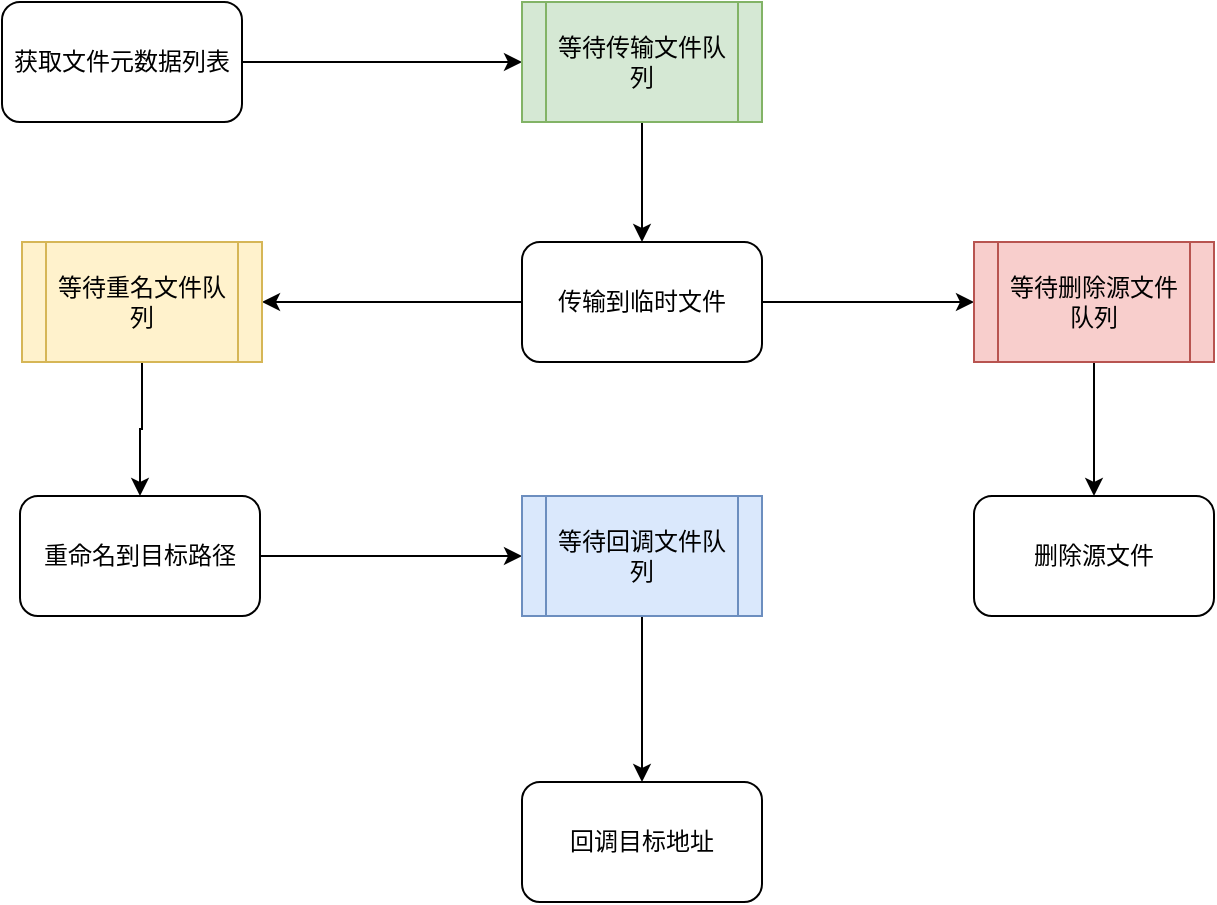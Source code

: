 <mxfile version="10.5.2" type="github"><diagram id="_NrDSPqr_E0daLDkRjP4" name="ç¬¬ 1 é¡µ"><mxGraphModel dx="996" dy="516" grid="1" gridSize="10" guides="1" tooltips="1" connect="1" arrows="1" fold="1" page="1" pageScale="1" pageWidth="827" pageHeight="1169" math="0" shadow="0"><root><mxCell id="0"/><mxCell id="1" parent="0"/><mxCell id="vDQ-PWAwA2gvpD9OYx-M-4" style="edgeStyle=orthogonalEdgeStyle;rounded=0;orthogonalLoop=1;jettySize=auto;html=1;exitX=1;exitY=0.5;exitDx=0;exitDy=0;entryX=0;entryY=0.5;entryDx=0;entryDy=0;" parent="1" source="vDQ-PWAwA2gvpD9OYx-M-1" target="vDQ-PWAwA2gvpD9OYx-M-3" edge="1"><mxGeometry relative="1" as="geometry"/></mxCell><mxCell id="vDQ-PWAwA2gvpD9OYx-M-1" value="获取文件元数据列表" style="rounded=1;whiteSpace=wrap;html=1;" parent="1" vertex="1"><mxGeometry x="110" y="40" width="120" height="60" as="geometry"/></mxCell><mxCell id="vDQ-PWAwA2gvpD9OYx-M-12" style="edgeStyle=orthogonalEdgeStyle;rounded=0;orthogonalLoop=1;jettySize=auto;html=1;exitX=0;exitY=0.5;exitDx=0;exitDy=0;" parent="1" source="vDQ-PWAwA2gvpD9OYx-M-2" target="vDQ-PWAwA2gvpD9OYx-M-9" edge="1"><mxGeometry relative="1" as="geometry"/></mxCell><mxCell id="vDQ-PWAwA2gvpD9OYx-M-13" style="edgeStyle=orthogonalEdgeStyle;rounded=0;orthogonalLoop=1;jettySize=auto;html=1;exitX=1;exitY=0.5;exitDx=0;exitDy=0;entryX=0;entryY=0.5;entryDx=0;entryDy=0;" parent="1" source="vDQ-PWAwA2gvpD9OYx-M-2" target="vDQ-PWAwA2gvpD9OYx-M-8" edge="1"><mxGeometry relative="1" as="geometry"/></mxCell><mxCell id="vDQ-PWAwA2gvpD9OYx-M-2" value="传输到临时文件" style="rounded=1;whiteSpace=wrap;html=1;" parent="1" vertex="1"><mxGeometry x="370" y="160" width="120" height="60" as="geometry"/></mxCell><mxCell id="vDQ-PWAwA2gvpD9OYx-M-11" style="edgeStyle=orthogonalEdgeStyle;rounded=0;orthogonalLoop=1;jettySize=auto;html=1;entryX=0.5;entryY=0;entryDx=0;entryDy=0;" parent="1" source="vDQ-PWAwA2gvpD9OYx-M-3" target="vDQ-PWAwA2gvpD9OYx-M-2" edge="1"><mxGeometry relative="1" as="geometry"/></mxCell><mxCell id="vDQ-PWAwA2gvpD9OYx-M-3" value="等待传输文件队列" style="shape=process;whiteSpace=wrap;html=1;backgroundOutline=1;fillColor=#d5e8d4;strokeColor=#82b366;" parent="1" vertex="1"><mxGeometry x="370" y="40" width="120" height="60" as="geometry"/></mxCell><mxCell id="vDQ-PWAwA2gvpD9OYx-M-16" style="edgeStyle=orthogonalEdgeStyle;rounded=0;orthogonalLoop=1;jettySize=auto;html=1;exitX=1;exitY=0.5;exitDx=0;exitDy=0;entryX=0;entryY=0.5;entryDx=0;entryDy=0;" parent="1" source="vDQ-PWAwA2gvpD9OYx-M-5" target="vDQ-PWAwA2gvpD9OYx-M-10" edge="1"><mxGeometry relative="1" as="geometry"/></mxCell><mxCell id="vDQ-PWAwA2gvpD9OYx-M-5" value="重命名到目标路径" style="rounded=1;whiteSpace=wrap;html=1;" parent="1" vertex="1"><mxGeometry x="119" y="287" width="120" height="60" as="geometry"/></mxCell><mxCell id="vDQ-PWAwA2gvpD9OYx-M-6" value="回调目标地址" style="rounded=1;whiteSpace=wrap;html=1;" parent="1" vertex="1"><mxGeometry x="370" y="430" width="120" height="60" as="geometry"/></mxCell><mxCell id="vDQ-PWAwA2gvpD9OYx-M-7" value="删除源文件" style="rounded=1;whiteSpace=wrap;html=1;" parent="1" vertex="1"><mxGeometry x="596" y="287" width="120" height="60" as="geometry"/></mxCell><mxCell id="vDQ-PWAwA2gvpD9OYx-M-14" style="edgeStyle=orthogonalEdgeStyle;rounded=0;orthogonalLoop=1;jettySize=auto;html=1;exitX=0.5;exitY=1;exitDx=0;exitDy=0;entryX=0.5;entryY=0;entryDx=0;entryDy=0;" parent="1" source="vDQ-PWAwA2gvpD9OYx-M-8" target="vDQ-PWAwA2gvpD9OYx-M-7" edge="1"><mxGeometry relative="1" as="geometry"/></mxCell><mxCell id="vDQ-PWAwA2gvpD9OYx-M-8" value="等待删除源文件队列" style="shape=process;whiteSpace=wrap;html=1;backgroundOutline=1;fillColor=#f8cecc;strokeColor=#b85450;" parent="1" vertex="1"><mxGeometry x="596" y="160" width="120" height="60" as="geometry"/></mxCell><mxCell id="vDQ-PWAwA2gvpD9OYx-M-15" style="edgeStyle=orthogonalEdgeStyle;rounded=0;orthogonalLoop=1;jettySize=auto;html=1;exitX=0.5;exitY=1;exitDx=0;exitDy=0;entryX=0.5;entryY=0;entryDx=0;entryDy=0;" parent="1" source="vDQ-PWAwA2gvpD9OYx-M-9" target="vDQ-PWAwA2gvpD9OYx-M-5" edge="1"><mxGeometry relative="1" as="geometry"/></mxCell><mxCell id="vDQ-PWAwA2gvpD9OYx-M-9" value="等待重名文件队列" style="shape=process;whiteSpace=wrap;html=1;backgroundOutline=1;fillColor=#fff2cc;strokeColor=#d6b656;" parent="1" vertex="1"><mxGeometry x="120" y="160" width="120" height="60" as="geometry"/></mxCell><mxCell id="vDQ-PWAwA2gvpD9OYx-M-17" style="edgeStyle=orthogonalEdgeStyle;rounded=0;orthogonalLoop=1;jettySize=auto;html=1;exitX=0.5;exitY=1;exitDx=0;exitDy=0;entryX=0.5;entryY=0;entryDx=0;entryDy=0;" parent="1" source="vDQ-PWAwA2gvpD9OYx-M-10" target="vDQ-PWAwA2gvpD9OYx-M-6" edge="1"><mxGeometry relative="1" as="geometry"/></mxCell><mxCell id="vDQ-PWAwA2gvpD9OYx-M-10" value="等待回调文件队列" style="shape=process;whiteSpace=wrap;html=1;backgroundOutline=1;fillColor=#dae8fc;strokeColor=#6c8ebf;" parent="1" vertex="1"><mxGeometry x="370" y="287" width="120" height="60" as="geometry"/></mxCell></root></mxGraphModel></diagram></mxfile>